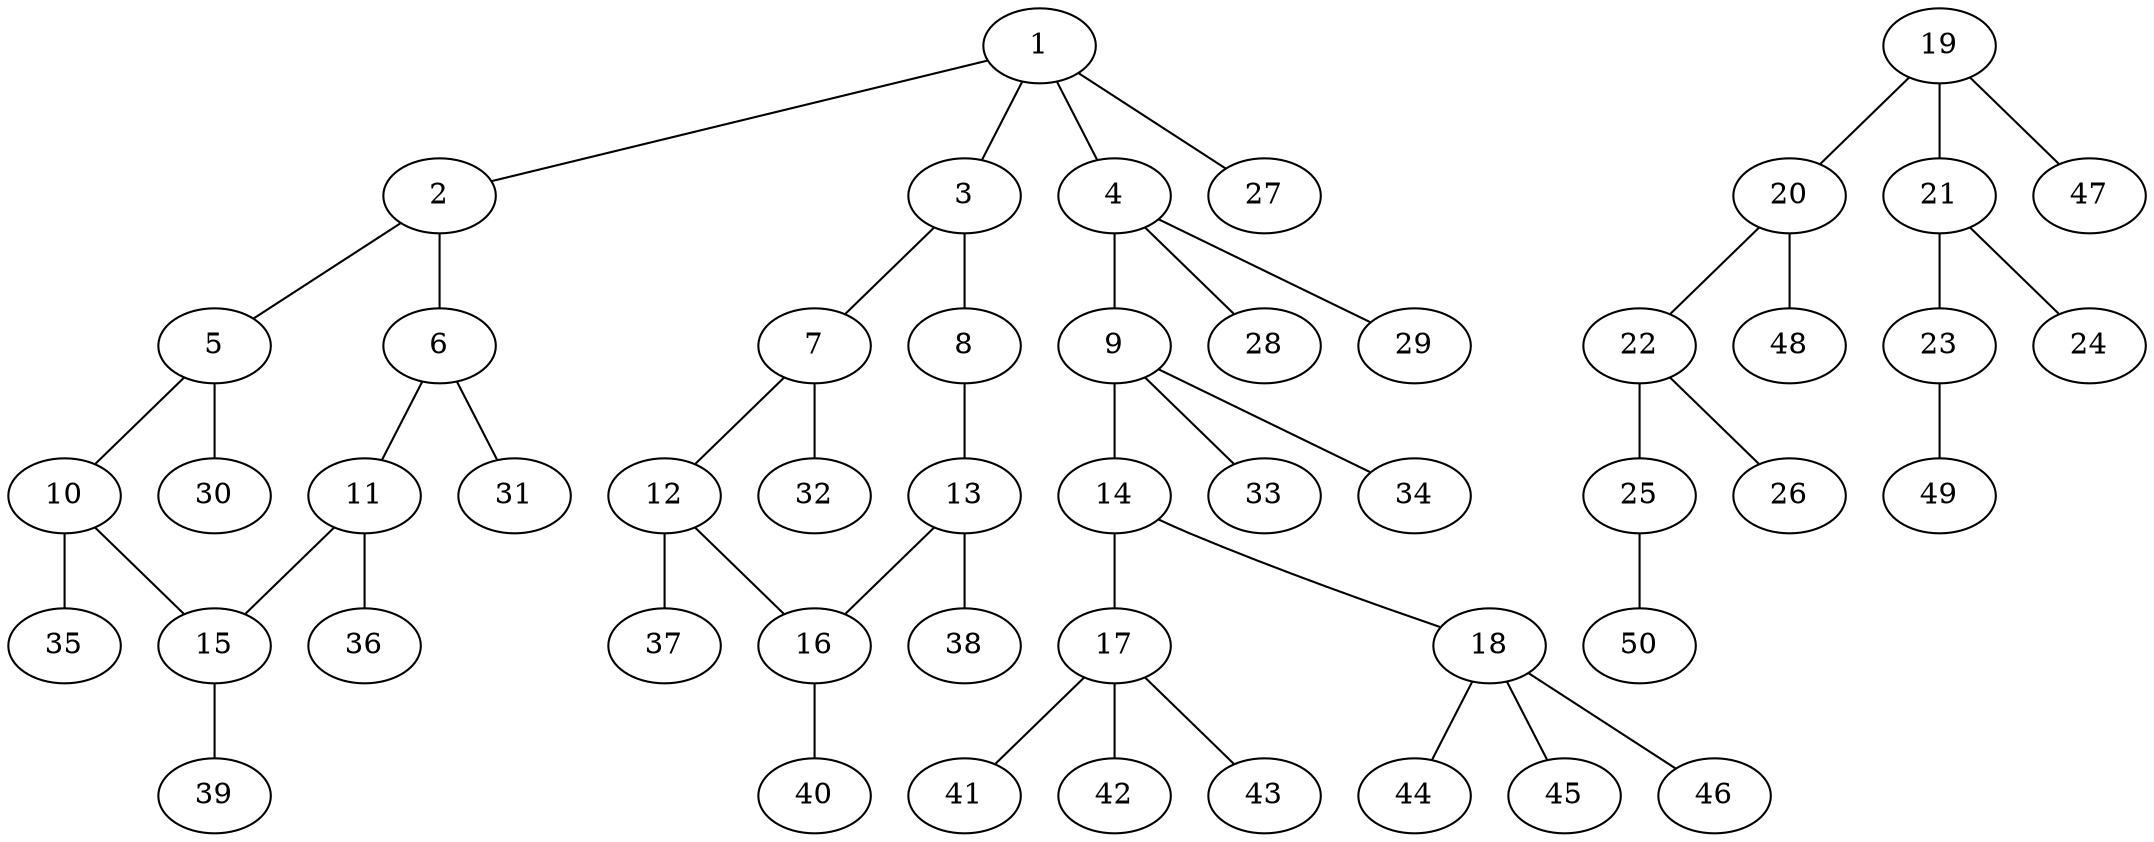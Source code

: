 graph molecule_4184 {
	1	 [chem=C];
	2	 [chem=C];
	1 -- 2	 [valence=1];
	3	 [chem=C];
	1 -- 3	 [valence=1];
	4	 [chem=C];
	1 -- 4	 [valence=1];
	27	 [chem=H];
	1 -- 27	 [valence=1];
	5	 [chem=C];
	2 -- 5	 [valence=2];
	6	 [chem=C];
	2 -- 6	 [valence=1];
	7	 [chem=C];
	3 -- 7	 [valence=1];
	8	 [chem=N];
	3 -- 8	 [valence=2];
	9	 [chem=C];
	4 -- 9	 [valence=1];
	28	 [chem=H];
	4 -- 28	 [valence=1];
	29	 [chem=H];
	4 -- 29	 [valence=1];
	10	 [chem=C];
	5 -- 10	 [valence=1];
	30	 [chem=H];
	5 -- 30	 [valence=1];
	11	 [chem=C];
	6 -- 11	 [valence=2];
	31	 [chem=H];
	6 -- 31	 [valence=1];
	12	 [chem=C];
	7 -- 12	 [valence=2];
	32	 [chem=H];
	7 -- 32	 [valence=1];
	13	 [chem=C];
	8 -- 13	 [valence=1];
	14	 [chem=N];
	9 -- 14	 [valence=1];
	33	 [chem=H];
	9 -- 33	 [valence=1];
	34	 [chem=H];
	9 -- 34	 [valence=1];
	15	 [chem=C];
	10 -- 15	 [valence=2];
	35	 [chem=H];
	10 -- 35	 [valence=1];
	11 -- 15	 [valence=1];
	36	 [chem=H];
	11 -- 36	 [valence=1];
	16	 [chem=C];
	12 -- 16	 [valence=1];
	37	 [chem=H];
	12 -- 37	 [valence=1];
	13 -- 16	 [valence=2];
	38	 [chem=H];
	13 -- 38	 [valence=1];
	17	 [chem=C];
	14 -- 17	 [valence=1];
	18	 [chem=C];
	14 -- 18	 [valence=1];
	39	 [chem=H];
	15 -- 39	 [valence=1];
	40	 [chem=H];
	16 -- 40	 [valence=1];
	41	 [chem=H];
	17 -- 41	 [valence=1];
	42	 [chem=H];
	17 -- 42	 [valence=1];
	43	 [chem=H];
	17 -- 43	 [valence=1];
	44	 [chem=H];
	18 -- 44	 [valence=1];
	45	 [chem=H];
	18 -- 45	 [valence=1];
	46	 [chem=H];
	18 -- 46	 [valence=1];
	19	 [chem=C];
	20	 [chem=C];
	19 -- 20	 [valence=2];
	21	 [chem=C];
	19 -- 21	 [valence=1];
	47	 [chem=H];
	19 -- 47	 [valence=1];
	22	 [chem=C];
	20 -- 22	 [valence=1];
	48	 [chem=H];
	20 -- 48	 [valence=1];
	23	 [chem=O];
	21 -- 23	 [valence=1];
	24	 [chem=O];
	21 -- 24	 [valence=2];
	25	 [chem=O];
	22 -- 25	 [valence=1];
	26	 [chem=O];
	22 -- 26	 [valence=2];
	49	 [chem=H];
	23 -- 49	 [valence=1];
	50	 [chem=H];
	25 -- 50	 [valence=1];
}
